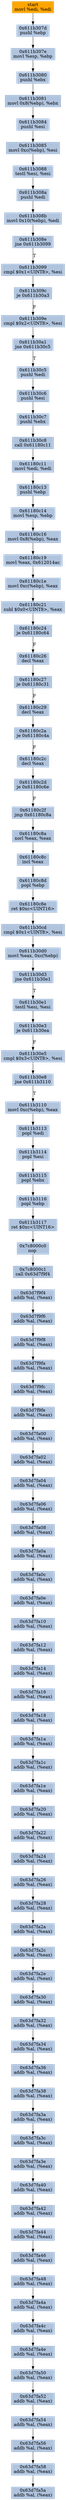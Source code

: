 digraph G {
node[shape=rectangle,style=filled,fillcolor=lightsteelblue,color=lightsteelblue]
bgcolor="transparent"
a0x611b307bmovl_edi_edi[label="start\nmovl %edi, %edi",color="lightgrey",fillcolor="orange"];
a0x611b307dpushl_ebp[label="0x611b307d\npushl %ebp"];
a0x611b307emovl_esp_ebp[label="0x611b307e\nmovl %esp, %ebp"];
a0x611b3080pushl_ebx[label="0x611b3080\npushl %ebx"];
a0x611b3081movl_0x8ebp__ebx[label="0x611b3081\nmovl 0x8(%ebp), %ebx"];
a0x611b3084pushl_esi[label="0x611b3084\npushl %esi"];
a0x611b3085movl_0xcebp__esi[label="0x611b3085\nmovl 0xc(%ebp), %esi"];
a0x611b3088testl_esi_esi[label="0x611b3088\ntestl %esi, %esi"];
a0x611b308apushl_edi[label="0x611b308a\npushl %edi"];
a0x611b308bmovl_0x10ebp__edi[label="0x611b308b\nmovl 0x10(%ebp), %edi"];
a0x611b308ejne_0x611b3099[label="0x611b308e\njne 0x611b3099"];
a0x611b3099cmpl_0x1UINT8_esi[label="0x611b3099\ncmpl $0x1<UINT8>, %esi"];
a0x611b309cje_0x611b30a3[label="0x611b309c\nje 0x611b30a3"];
a0x611b309ecmpl_0x2UINT8_esi[label="0x611b309e\ncmpl $0x2<UINT8>, %esi"];
a0x611b30a1jne_0x611b30c5[label="0x611b30a1\njne 0x611b30c5"];
a0x611b30c5pushl_edi[label="0x611b30c5\npushl %edi"];
a0x611b30c6pushl_esi[label="0x611b30c6\npushl %esi"];
a0x611b30c7pushl_ebx[label="0x611b30c7\npushl %ebx"];
a0x611b30c8call_0x61180c11[label="0x611b30c8\ncall 0x61180c11"];
a0x61180c11movl_edi_edi[label="0x61180c11\nmovl %edi, %edi"];
a0x61180c13pushl_ebp[label="0x61180c13\npushl %ebp"];
a0x61180c14movl_esp_ebp[label="0x61180c14\nmovl %esp, %ebp"];
a0x61180c16movl_0x8ebp__eax[label="0x61180c16\nmovl 0x8(%ebp), %eax"];
a0x61180c19movl_eax_0x612014ac[label="0x61180c19\nmovl %eax, 0x612014ac"];
a0x61180c1emovl_0xcebp__eax[label="0x61180c1e\nmovl 0xc(%ebp), %eax"];
a0x61180c21subl_0x0UINT8_eax[label="0x61180c21\nsubl $0x0<UINT8>, %eax"];
a0x61180c24je_0x61180c64[label="0x61180c24\nje 0x61180c64"];
a0x61180c26decl_eax[label="0x61180c26\ndecl %eax"];
a0x61180c27je_0x61180c31[label="0x61180c27\nje 0x61180c31"];
a0x61180c29decl_eax[label="0x61180c29\ndecl %eax"];
a0x61180c2aje_0x61180c4a[label="0x61180c2a\nje 0x61180c4a"];
a0x61180c2cdecl_eax[label="0x61180c2c\ndecl %eax"];
a0x61180c2dje_0x61180c6e[label="0x61180c2d\nje 0x61180c6e"];
a0x61180c2fjmp_0x61180c8a[label="0x61180c2f\njmp 0x61180c8a"];
a0x61180c8axorl_eax_eax[label="0x61180c8a\nxorl %eax, %eax"];
a0x61180c8cincl_eax[label="0x61180c8c\nincl %eax"];
a0x61180c8dpopl_ebp[label="0x61180c8d\npopl %ebp"];
a0x61180c8eret_0xcUINT16[label="0x61180c8e\nret $0xc<UINT16>"];
a0x611b30cdcmpl_0x1UINT8_esi[label="0x611b30cd\ncmpl $0x1<UINT8>, %esi"];
a0x611b30d0movl_eax_0xcebp_[label="0x611b30d0\nmovl %eax, 0xc(%ebp)"];
a0x611b30d3jne_0x611b30e1[label="0x611b30d3\njne 0x611b30e1"];
a0x611b30e1testl_esi_esi[label="0x611b30e1\ntestl %esi, %esi"];
a0x611b30e3je_0x611b30ea[label="0x611b30e3\nje 0x611b30ea"];
a0x611b30e5cmpl_0x3UINT8_esi[label="0x611b30e5\ncmpl $0x3<UINT8>, %esi"];
a0x611b30e8jne_0x611b3110[label="0x611b30e8\njne 0x611b3110"];
a0x611b3110movl_0xcebp__eax[label="0x611b3110\nmovl 0xc(%ebp), %eax"];
a0x611b3113popl_edi[label="0x611b3113\npopl %edi"];
a0x611b3114popl_esi[label="0x611b3114\npopl %esi"];
a0x611b3115popl_ebx[label="0x611b3115\npopl %ebx"];
a0x611b3116popl_ebp[label="0x611b3116\npopl %ebp"];
a0x611b3117ret_0xcUINT16[label="0x611b3117\nret $0xc<UINT16>"];
a0x7c8000c0nop_[label="0x7c8000c0\nnop "];
a0x7c8000c1call_0x63d7f9f4[label="0x7c8000c1\ncall 0x63d7f9f4"];
a0x63d7f9f4addb_al_eax_[label="0x63d7f9f4\naddb %al, (%eax)"];
a0x63d7f9f6addb_al_eax_[label="0x63d7f9f6\naddb %al, (%eax)"];
a0x63d7f9f8addb_al_eax_[label="0x63d7f9f8\naddb %al, (%eax)"];
a0x63d7f9faaddb_al_eax_[label="0x63d7f9fa\naddb %al, (%eax)"];
a0x63d7f9fcaddb_al_eax_[label="0x63d7f9fc\naddb %al, (%eax)"];
a0x63d7f9feaddb_al_eax_[label="0x63d7f9fe\naddb %al, (%eax)"];
a0x63d7fa00addb_al_eax_[label="0x63d7fa00\naddb %al, (%eax)"];
a0x63d7fa02addb_al_eax_[label="0x63d7fa02\naddb %al, (%eax)"];
a0x63d7fa04addb_al_eax_[label="0x63d7fa04\naddb %al, (%eax)"];
a0x63d7fa06addb_al_eax_[label="0x63d7fa06\naddb %al, (%eax)"];
a0x63d7fa08addb_al_eax_[label="0x63d7fa08\naddb %al, (%eax)"];
a0x63d7fa0aaddb_al_eax_[label="0x63d7fa0a\naddb %al, (%eax)"];
a0x63d7fa0caddb_al_eax_[label="0x63d7fa0c\naddb %al, (%eax)"];
a0x63d7fa0eaddb_al_eax_[label="0x63d7fa0e\naddb %al, (%eax)"];
a0x63d7fa10addb_al_eax_[label="0x63d7fa10\naddb %al, (%eax)"];
a0x63d7fa12addb_al_eax_[label="0x63d7fa12\naddb %al, (%eax)"];
a0x63d7fa14addb_al_eax_[label="0x63d7fa14\naddb %al, (%eax)"];
a0x63d7fa16addb_al_eax_[label="0x63d7fa16\naddb %al, (%eax)"];
a0x63d7fa18addb_al_eax_[label="0x63d7fa18\naddb %al, (%eax)"];
a0x63d7fa1aaddb_al_eax_[label="0x63d7fa1a\naddb %al, (%eax)"];
a0x63d7fa1caddb_al_eax_[label="0x63d7fa1c\naddb %al, (%eax)"];
a0x63d7fa1eaddb_al_eax_[label="0x63d7fa1e\naddb %al, (%eax)"];
a0x63d7fa20addb_al_eax_[label="0x63d7fa20\naddb %al, (%eax)"];
a0x63d7fa22addb_al_eax_[label="0x63d7fa22\naddb %al, (%eax)"];
a0x63d7fa24addb_al_eax_[label="0x63d7fa24\naddb %al, (%eax)"];
a0x63d7fa26addb_al_eax_[label="0x63d7fa26\naddb %al, (%eax)"];
a0x63d7fa28addb_al_eax_[label="0x63d7fa28\naddb %al, (%eax)"];
a0x63d7fa2aaddb_al_eax_[label="0x63d7fa2a\naddb %al, (%eax)"];
a0x63d7fa2caddb_al_eax_[label="0x63d7fa2c\naddb %al, (%eax)"];
a0x63d7fa2eaddb_al_eax_[label="0x63d7fa2e\naddb %al, (%eax)"];
a0x63d7fa30addb_al_eax_[label="0x63d7fa30\naddb %al, (%eax)"];
a0x63d7fa32addb_al_eax_[label="0x63d7fa32\naddb %al, (%eax)"];
a0x63d7fa34addb_al_eax_[label="0x63d7fa34\naddb %al, (%eax)"];
a0x63d7fa36addb_al_eax_[label="0x63d7fa36\naddb %al, (%eax)"];
a0x63d7fa38addb_al_eax_[label="0x63d7fa38\naddb %al, (%eax)"];
a0x63d7fa3aaddb_al_eax_[label="0x63d7fa3a\naddb %al, (%eax)"];
a0x63d7fa3caddb_al_eax_[label="0x63d7fa3c\naddb %al, (%eax)"];
a0x63d7fa3eaddb_al_eax_[label="0x63d7fa3e\naddb %al, (%eax)"];
a0x63d7fa40addb_al_eax_[label="0x63d7fa40\naddb %al, (%eax)"];
a0x63d7fa42addb_al_eax_[label="0x63d7fa42\naddb %al, (%eax)"];
a0x63d7fa44addb_al_eax_[label="0x63d7fa44\naddb %al, (%eax)"];
a0x63d7fa46addb_al_eax_[label="0x63d7fa46\naddb %al, (%eax)"];
a0x63d7fa48addb_al_eax_[label="0x63d7fa48\naddb %al, (%eax)"];
a0x63d7fa4aaddb_al_eax_[label="0x63d7fa4a\naddb %al, (%eax)"];
a0x63d7fa4caddb_al_eax_[label="0x63d7fa4c\naddb %al, (%eax)"];
a0x63d7fa4eaddb_al_eax_[label="0x63d7fa4e\naddb %al, (%eax)"];
a0x63d7fa50addb_al_eax_[label="0x63d7fa50\naddb %al, (%eax)"];
a0x63d7fa52addb_al_eax_[label="0x63d7fa52\naddb %al, (%eax)"];
a0x63d7fa54addb_al_eax_[label="0x63d7fa54\naddb %al, (%eax)"];
a0x63d7fa56addb_al_eax_[label="0x63d7fa56\naddb %al, (%eax)"];
a0x63d7fa58addb_al_eax_[label="0x63d7fa58\naddb %al, (%eax)"];
a0x63d7fa5aaddb_al_eax_[label="0x63d7fa5a\naddb %al, (%eax)"];
a0x611b307bmovl_edi_edi -> a0x611b307dpushl_ebp [color="#000000"];
a0x611b307dpushl_ebp -> a0x611b307emovl_esp_ebp [color="#000000"];
a0x611b307emovl_esp_ebp -> a0x611b3080pushl_ebx [color="#000000"];
a0x611b3080pushl_ebx -> a0x611b3081movl_0x8ebp__ebx [color="#000000"];
a0x611b3081movl_0x8ebp__ebx -> a0x611b3084pushl_esi [color="#000000"];
a0x611b3084pushl_esi -> a0x611b3085movl_0xcebp__esi [color="#000000"];
a0x611b3085movl_0xcebp__esi -> a0x611b3088testl_esi_esi [color="#000000"];
a0x611b3088testl_esi_esi -> a0x611b308apushl_edi [color="#000000"];
a0x611b308apushl_edi -> a0x611b308bmovl_0x10ebp__edi [color="#000000"];
a0x611b308bmovl_0x10ebp__edi -> a0x611b308ejne_0x611b3099 [color="#000000"];
a0x611b308ejne_0x611b3099 -> a0x611b3099cmpl_0x1UINT8_esi [color="#000000",label="T"];
a0x611b3099cmpl_0x1UINT8_esi -> a0x611b309cje_0x611b30a3 [color="#000000"];
a0x611b309cje_0x611b30a3 -> a0x611b309ecmpl_0x2UINT8_esi [color="#000000",label="F"];
a0x611b309ecmpl_0x2UINT8_esi -> a0x611b30a1jne_0x611b30c5 [color="#000000"];
a0x611b30a1jne_0x611b30c5 -> a0x611b30c5pushl_edi [color="#000000",label="T"];
a0x611b30c5pushl_edi -> a0x611b30c6pushl_esi [color="#000000"];
a0x611b30c6pushl_esi -> a0x611b30c7pushl_ebx [color="#000000"];
a0x611b30c7pushl_ebx -> a0x611b30c8call_0x61180c11 [color="#000000"];
a0x611b30c8call_0x61180c11 -> a0x61180c11movl_edi_edi [color="#000000"];
a0x61180c11movl_edi_edi -> a0x61180c13pushl_ebp [color="#000000"];
a0x61180c13pushl_ebp -> a0x61180c14movl_esp_ebp [color="#000000"];
a0x61180c14movl_esp_ebp -> a0x61180c16movl_0x8ebp__eax [color="#000000"];
a0x61180c16movl_0x8ebp__eax -> a0x61180c19movl_eax_0x612014ac [color="#000000"];
a0x61180c19movl_eax_0x612014ac -> a0x61180c1emovl_0xcebp__eax [color="#000000"];
a0x61180c1emovl_0xcebp__eax -> a0x61180c21subl_0x0UINT8_eax [color="#000000"];
a0x61180c21subl_0x0UINT8_eax -> a0x61180c24je_0x61180c64 [color="#000000"];
a0x61180c24je_0x61180c64 -> a0x61180c26decl_eax [color="#000000",label="F"];
a0x61180c26decl_eax -> a0x61180c27je_0x61180c31 [color="#000000"];
a0x61180c27je_0x61180c31 -> a0x61180c29decl_eax [color="#000000",label="F"];
a0x61180c29decl_eax -> a0x61180c2aje_0x61180c4a [color="#000000"];
a0x61180c2aje_0x61180c4a -> a0x61180c2cdecl_eax [color="#000000",label="F"];
a0x61180c2cdecl_eax -> a0x61180c2dje_0x61180c6e [color="#000000"];
a0x61180c2dje_0x61180c6e -> a0x61180c2fjmp_0x61180c8a [color="#000000",label="F"];
a0x61180c2fjmp_0x61180c8a -> a0x61180c8axorl_eax_eax [color="#000000"];
a0x61180c8axorl_eax_eax -> a0x61180c8cincl_eax [color="#000000"];
a0x61180c8cincl_eax -> a0x61180c8dpopl_ebp [color="#000000"];
a0x61180c8dpopl_ebp -> a0x61180c8eret_0xcUINT16 [color="#000000"];
a0x61180c8eret_0xcUINT16 -> a0x611b30cdcmpl_0x1UINT8_esi [color="#000000"];
a0x611b30cdcmpl_0x1UINT8_esi -> a0x611b30d0movl_eax_0xcebp_ [color="#000000"];
a0x611b30d0movl_eax_0xcebp_ -> a0x611b30d3jne_0x611b30e1 [color="#000000"];
a0x611b30d3jne_0x611b30e1 -> a0x611b30e1testl_esi_esi [color="#000000",label="T"];
a0x611b30e1testl_esi_esi -> a0x611b30e3je_0x611b30ea [color="#000000"];
a0x611b30e3je_0x611b30ea -> a0x611b30e5cmpl_0x3UINT8_esi [color="#000000",label="F"];
a0x611b30e5cmpl_0x3UINT8_esi -> a0x611b30e8jne_0x611b3110 [color="#000000"];
a0x611b30e8jne_0x611b3110 -> a0x611b3110movl_0xcebp__eax [color="#000000",label="T"];
a0x611b3110movl_0xcebp__eax -> a0x611b3113popl_edi [color="#000000"];
a0x611b3113popl_edi -> a0x611b3114popl_esi [color="#000000"];
a0x611b3114popl_esi -> a0x611b3115popl_ebx [color="#000000"];
a0x611b3115popl_ebx -> a0x611b3116popl_ebp [color="#000000"];
a0x611b3116popl_ebp -> a0x611b3117ret_0xcUINT16 [color="#000000"];
a0x611b3117ret_0xcUINT16 -> a0x7c8000c0nop_ [color="#000000"];
a0x7c8000c0nop_ -> a0x7c8000c1call_0x63d7f9f4 [color="#000000"];
a0x7c8000c1call_0x63d7f9f4 -> a0x63d7f9f4addb_al_eax_ [color="#000000"];
a0x63d7f9f4addb_al_eax_ -> a0x63d7f9f6addb_al_eax_ [color="#000000"];
a0x63d7f9f6addb_al_eax_ -> a0x63d7f9f8addb_al_eax_ [color="#000000"];
a0x63d7f9f8addb_al_eax_ -> a0x63d7f9faaddb_al_eax_ [color="#000000"];
a0x63d7f9faaddb_al_eax_ -> a0x63d7f9fcaddb_al_eax_ [color="#000000"];
a0x63d7f9fcaddb_al_eax_ -> a0x63d7f9feaddb_al_eax_ [color="#000000"];
a0x63d7f9feaddb_al_eax_ -> a0x63d7fa00addb_al_eax_ [color="#000000"];
a0x63d7fa00addb_al_eax_ -> a0x63d7fa02addb_al_eax_ [color="#000000"];
a0x63d7fa02addb_al_eax_ -> a0x63d7fa04addb_al_eax_ [color="#000000"];
a0x63d7fa04addb_al_eax_ -> a0x63d7fa06addb_al_eax_ [color="#000000"];
a0x63d7fa06addb_al_eax_ -> a0x63d7fa08addb_al_eax_ [color="#000000"];
a0x63d7fa08addb_al_eax_ -> a0x63d7fa0aaddb_al_eax_ [color="#000000"];
a0x63d7fa0aaddb_al_eax_ -> a0x63d7fa0caddb_al_eax_ [color="#000000"];
a0x63d7fa0caddb_al_eax_ -> a0x63d7fa0eaddb_al_eax_ [color="#000000"];
a0x63d7fa0eaddb_al_eax_ -> a0x63d7fa10addb_al_eax_ [color="#000000"];
a0x63d7fa10addb_al_eax_ -> a0x63d7fa12addb_al_eax_ [color="#000000"];
a0x63d7fa12addb_al_eax_ -> a0x63d7fa14addb_al_eax_ [color="#000000"];
a0x63d7fa14addb_al_eax_ -> a0x63d7fa16addb_al_eax_ [color="#000000"];
a0x63d7fa16addb_al_eax_ -> a0x63d7fa18addb_al_eax_ [color="#000000"];
a0x63d7fa18addb_al_eax_ -> a0x63d7fa1aaddb_al_eax_ [color="#000000"];
a0x63d7fa1aaddb_al_eax_ -> a0x63d7fa1caddb_al_eax_ [color="#000000"];
a0x63d7fa1caddb_al_eax_ -> a0x63d7fa1eaddb_al_eax_ [color="#000000"];
a0x63d7fa1eaddb_al_eax_ -> a0x63d7fa20addb_al_eax_ [color="#000000"];
a0x63d7fa20addb_al_eax_ -> a0x63d7fa22addb_al_eax_ [color="#000000"];
a0x63d7fa22addb_al_eax_ -> a0x63d7fa24addb_al_eax_ [color="#000000"];
a0x63d7fa24addb_al_eax_ -> a0x63d7fa26addb_al_eax_ [color="#000000"];
a0x63d7fa26addb_al_eax_ -> a0x63d7fa28addb_al_eax_ [color="#000000"];
a0x63d7fa28addb_al_eax_ -> a0x63d7fa2aaddb_al_eax_ [color="#000000"];
a0x63d7fa2aaddb_al_eax_ -> a0x63d7fa2caddb_al_eax_ [color="#000000"];
a0x63d7fa2caddb_al_eax_ -> a0x63d7fa2eaddb_al_eax_ [color="#000000"];
a0x63d7fa2eaddb_al_eax_ -> a0x63d7fa30addb_al_eax_ [color="#000000"];
a0x63d7fa30addb_al_eax_ -> a0x63d7fa32addb_al_eax_ [color="#000000"];
a0x63d7fa32addb_al_eax_ -> a0x63d7fa34addb_al_eax_ [color="#000000"];
a0x63d7fa34addb_al_eax_ -> a0x63d7fa36addb_al_eax_ [color="#000000"];
a0x63d7fa36addb_al_eax_ -> a0x63d7fa38addb_al_eax_ [color="#000000"];
a0x63d7fa38addb_al_eax_ -> a0x63d7fa3aaddb_al_eax_ [color="#000000"];
a0x63d7fa3aaddb_al_eax_ -> a0x63d7fa3caddb_al_eax_ [color="#000000"];
a0x63d7fa3caddb_al_eax_ -> a0x63d7fa3eaddb_al_eax_ [color="#000000"];
a0x63d7fa3eaddb_al_eax_ -> a0x63d7fa40addb_al_eax_ [color="#000000"];
a0x63d7fa40addb_al_eax_ -> a0x63d7fa42addb_al_eax_ [color="#000000"];
a0x63d7fa42addb_al_eax_ -> a0x63d7fa44addb_al_eax_ [color="#000000"];
a0x63d7fa44addb_al_eax_ -> a0x63d7fa46addb_al_eax_ [color="#000000"];
a0x63d7fa46addb_al_eax_ -> a0x63d7fa48addb_al_eax_ [color="#000000"];
a0x63d7fa48addb_al_eax_ -> a0x63d7fa4aaddb_al_eax_ [color="#000000"];
a0x63d7fa4aaddb_al_eax_ -> a0x63d7fa4caddb_al_eax_ [color="#000000"];
a0x63d7fa4caddb_al_eax_ -> a0x63d7fa4eaddb_al_eax_ [color="#000000"];
a0x63d7fa4eaddb_al_eax_ -> a0x63d7fa50addb_al_eax_ [color="#000000"];
a0x63d7fa50addb_al_eax_ -> a0x63d7fa52addb_al_eax_ [color="#000000"];
a0x63d7fa52addb_al_eax_ -> a0x63d7fa54addb_al_eax_ [color="#000000"];
a0x63d7fa54addb_al_eax_ -> a0x63d7fa56addb_al_eax_ [color="#000000"];
a0x63d7fa56addb_al_eax_ -> a0x63d7fa58addb_al_eax_ [color="#000000"];
a0x63d7fa58addb_al_eax_ -> a0x63d7fa5aaddb_al_eax_ [color="#000000"];
}

